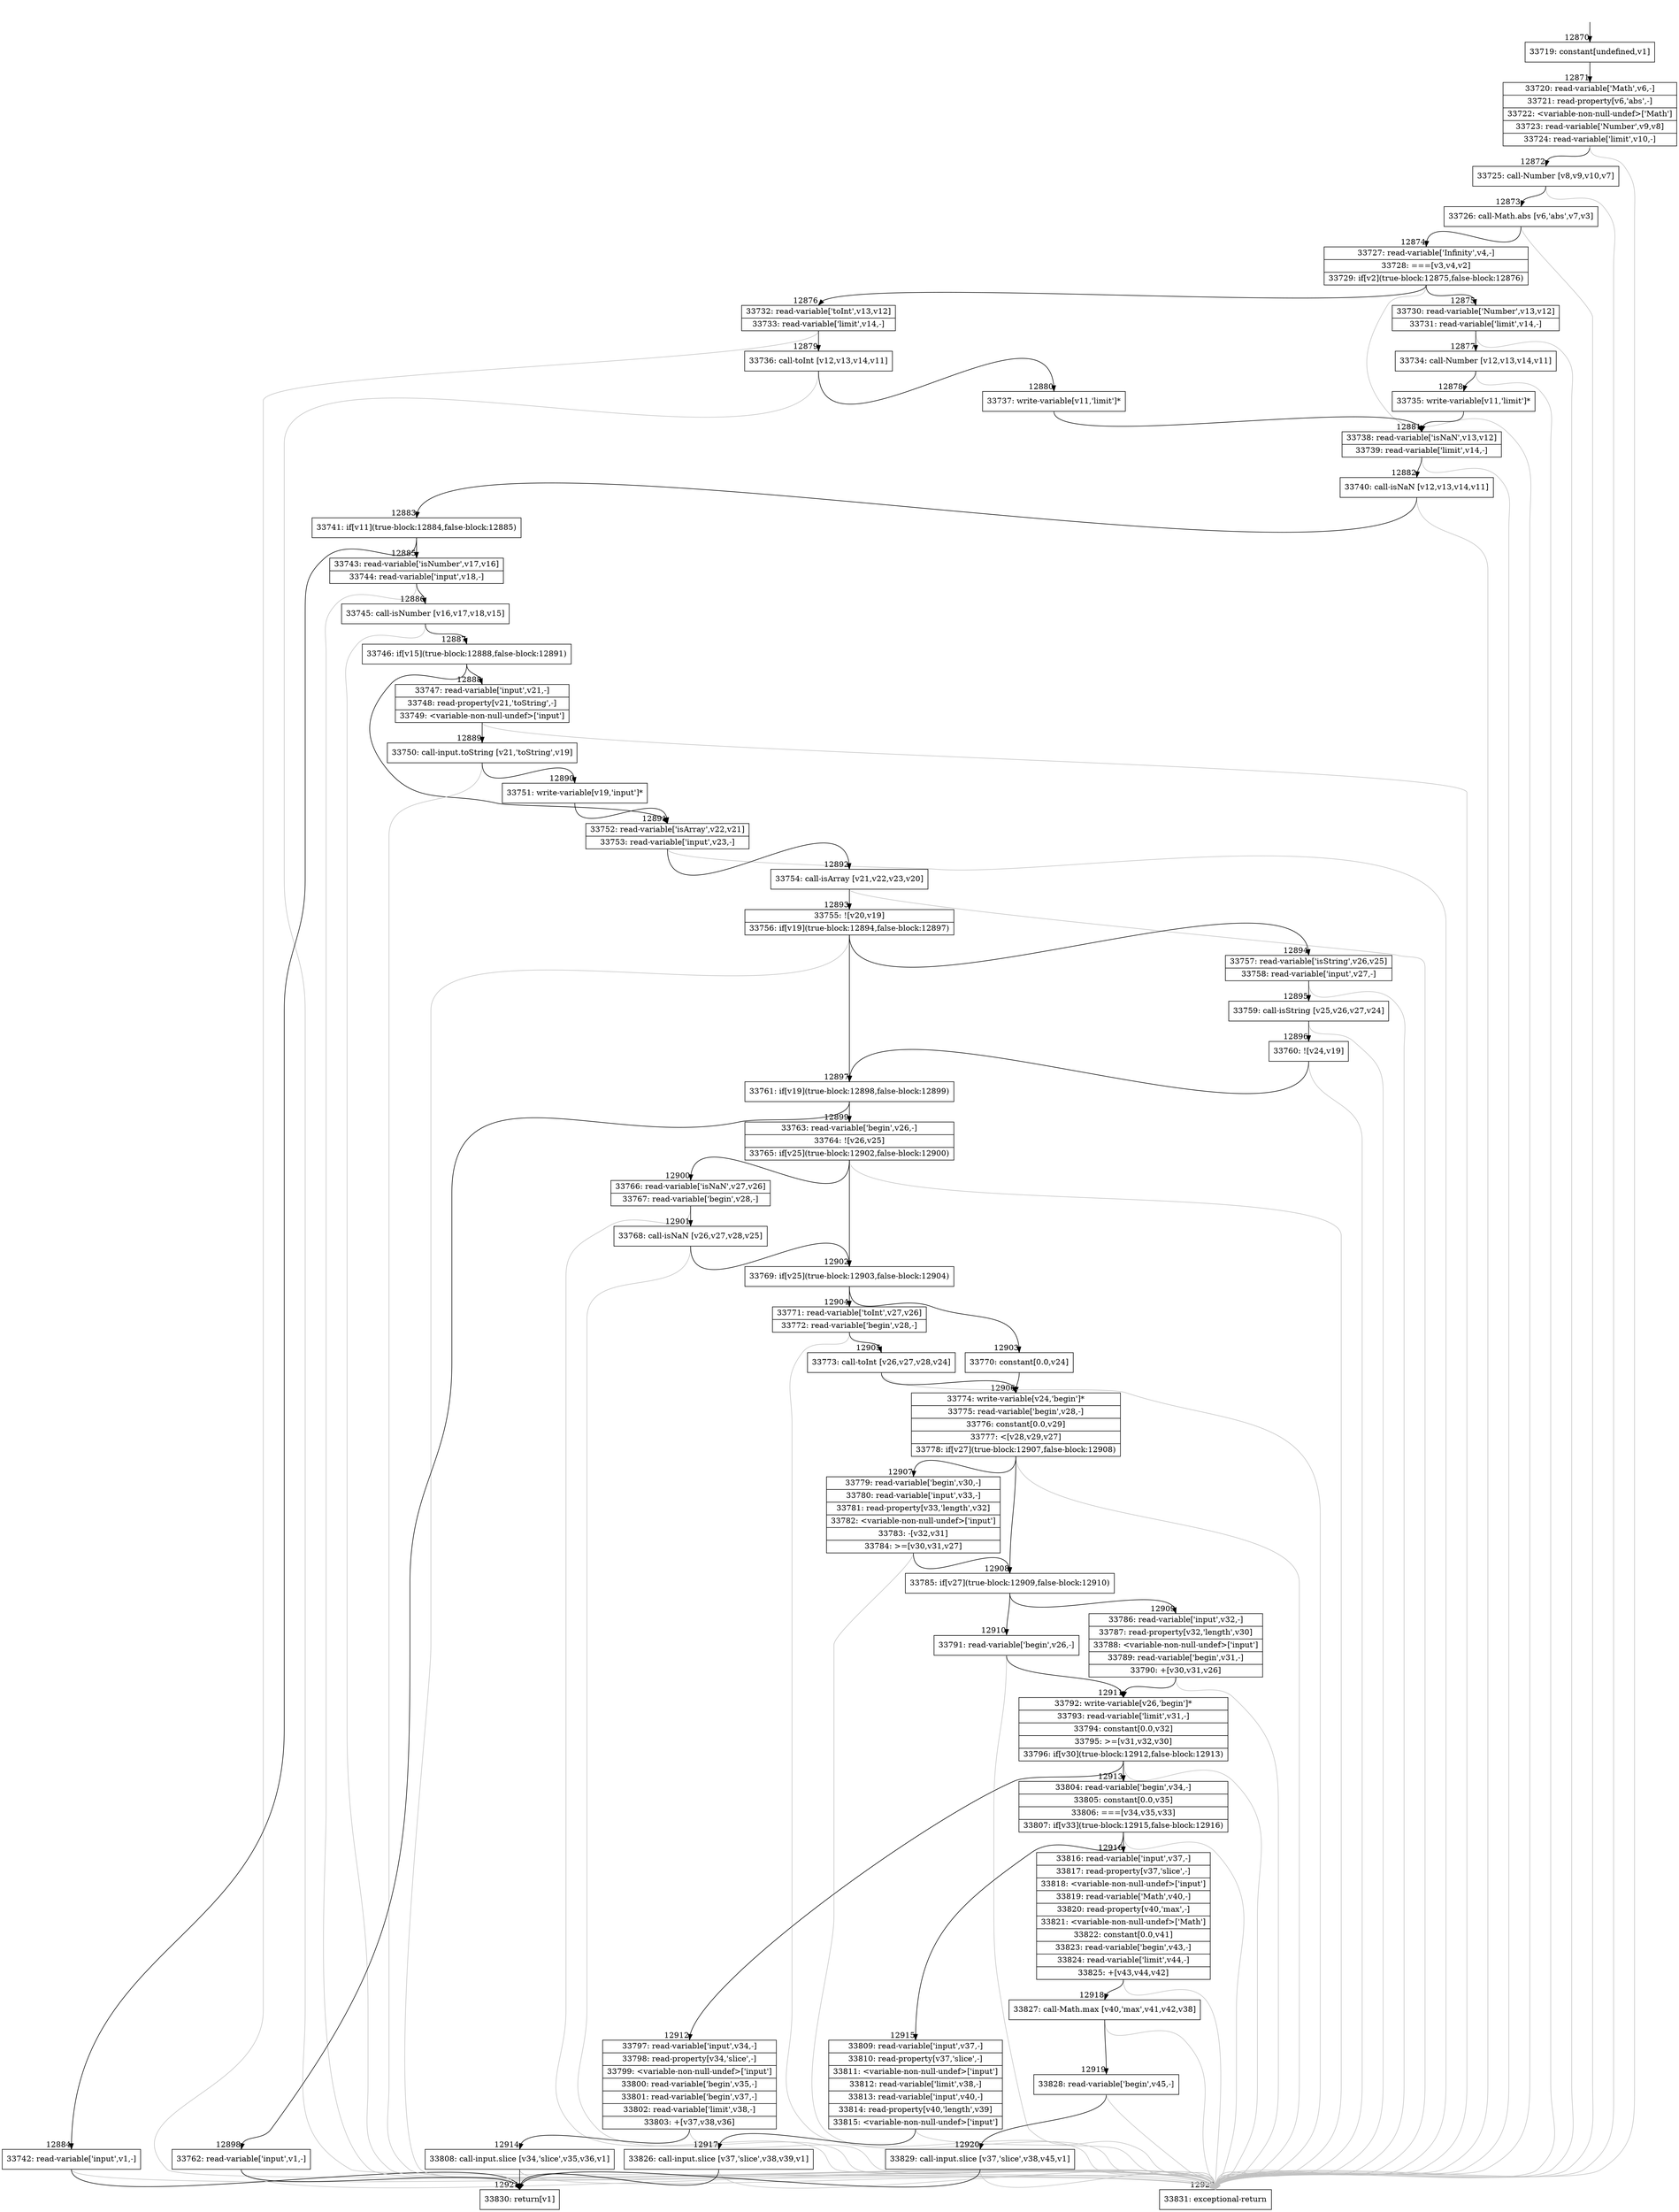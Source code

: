 digraph {
rankdir="TD"
BB_entry991[shape=none,label=""];
BB_entry991 -> BB12870 [tailport=s, headport=n, headlabel="    12870"]
BB12870 [shape=record label="{33719: constant[undefined,v1]}" ] 
BB12870 -> BB12871 [tailport=s, headport=n, headlabel="      12871"]
BB12871 [shape=record label="{33720: read-variable['Math',v6,-]|33721: read-property[v6,'abs',-]|33722: \<variable-non-null-undef\>['Math']|33723: read-variable['Number',v9,v8]|33724: read-variable['limit',v10,-]}" ] 
BB12871 -> BB12872 [tailport=s, headport=n, headlabel="      12872"]
BB12871 -> BB12922 [tailport=s, headport=n, color=gray, headlabel="      12922"]
BB12872 [shape=record label="{33725: call-Number [v8,v9,v10,v7]}" ] 
BB12872 -> BB12873 [tailport=s, headport=n, headlabel="      12873"]
BB12872 -> BB12922 [tailport=s, headport=n, color=gray]
BB12873 [shape=record label="{33726: call-Math.abs [v6,'abs',v7,v3]}" ] 
BB12873 -> BB12874 [tailport=s, headport=n, headlabel="      12874"]
BB12873 -> BB12922 [tailport=s, headport=n, color=gray]
BB12874 [shape=record label="{33727: read-variable['Infinity',v4,-]|33728: ===[v3,v4,v2]|33729: if[v2](true-block:12875,false-block:12876)}" ] 
BB12874 -> BB12875 [tailport=s, headport=n, headlabel="      12875"]
BB12874 -> BB12876 [tailport=s, headport=n, headlabel="      12876"]
BB12874 -> BB12922 [tailport=s, headport=n, color=gray]
BB12875 [shape=record label="{33730: read-variable['Number',v13,v12]|33731: read-variable['limit',v14,-]}" ] 
BB12875 -> BB12877 [tailport=s, headport=n, headlabel="      12877"]
BB12875 -> BB12922 [tailport=s, headport=n, color=gray]
BB12876 [shape=record label="{33732: read-variable['toInt',v13,v12]|33733: read-variable['limit',v14,-]}" ] 
BB12876 -> BB12879 [tailport=s, headport=n, headlabel="      12879"]
BB12876 -> BB12922 [tailport=s, headport=n, color=gray]
BB12877 [shape=record label="{33734: call-Number [v12,v13,v14,v11]}" ] 
BB12877 -> BB12878 [tailport=s, headport=n, headlabel="      12878"]
BB12877 -> BB12922 [tailport=s, headport=n, color=gray]
BB12878 [shape=record label="{33735: write-variable[v11,'limit']*}" ] 
BB12878 -> BB12881 [tailport=s, headport=n, headlabel="      12881"]
BB12879 [shape=record label="{33736: call-toInt [v12,v13,v14,v11]}" ] 
BB12879 -> BB12880 [tailport=s, headport=n, headlabel="      12880"]
BB12879 -> BB12922 [tailport=s, headport=n, color=gray]
BB12880 [shape=record label="{33737: write-variable[v11,'limit']*}" ] 
BB12880 -> BB12881 [tailport=s, headport=n]
BB12881 [shape=record label="{33738: read-variable['isNaN',v13,v12]|33739: read-variable['limit',v14,-]}" ] 
BB12881 -> BB12882 [tailport=s, headport=n, headlabel="      12882"]
BB12881 -> BB12922 [tailport=s, headport=n, color=gray]
BB12882 [shape=record label="{33740: call-isNaN [v12,v13,v14,v11]}" ] 
BB12882 -> BB12883 [tailport=s, headport=n, headlabel="      12883"]
BB12882 -> BB12922 [tailport=s, headport=n, color=gray]
BB12883 [shape=record label="{33741: if[v11](true-block:12884,false-block:12885)}" ] 
BB12883 -> BB12884 [tailport=s, headport=n, headlabel="      12884"]
BB12883 -> BB12885 [tailport=s, headport=n, headlabel="      12885"]
BB12884 [shape=record label="{33742: read-variable['input',v1,-]}" ] 
BB12884 -> BB12921 [tailport=s, headport=n, headlabel="      12921"]
BB12884 -> BB12922 [tailport=s, headport=n, color=gray]
BB12885 [shape=record label="{33743: read-variable['isNumber',v17,v16]|33744: read-variable['input',v18,-]}" ] 
BB12885 -> BB12886 [tailport=s, headport=n, headlabel="      12886"]
BB12885 -> BB12922 [tailport=s, headport=n, color=gray]
BB12886 [shape=record label="{33745: call-isNumber [v16,v17,v18,v15]}" ] 
BB12886 -> BB12887 [tailport=s, headport=n, headlabel="      12887"]
BB12886 -> BB12922 [tailport=s, headport=n, color=gray]
BB12887 [shape=record label="{33746: if[v15](true-block:12888,false-block:12891)}" ] 
BB12887 -> BB12888 [tailport=s, headport=n, headlabel="      12888"]
BB12887 -> BB12891 [tailport=s, headport=n, headlabel="      12891"]
BB12888 [shape=record label="{33747: read-variable['input',v21,-]|33748: read-property[v21,'toString',-]|33749: \<variable-non-null-undef\>['input']}" ] 
BB12888 -> BB12889 [tailport=s, headport=n, headlabel="      12889"]
BB12888 -> BB12922 [tailport=s, headport=n, color=gray]
BB12889 [shape=record label="{33750: call-input.toString [v21,'toString',v19]}" ] 
BB12889 -> BB12890 [tailport=s, headport=n, headlabel="      12890"]
BB12889 -> BB12922 [tailport=s, headport=n, color=gray]
BB12890 [shape=record label="{33751: write-variable[v19,'input']*}" ] 
BB12890 -> BB12891 [tailport=s, headport=n]
BB12891 [shape=record label="{33752: read-variable['isArray',v22,v21]|33753: read-variable['input',v23,-]}" ] 
BB12891 -> BB12892 [tailport=s, headport=n, headlabel="      12892"]
BB12891 -> BB12922 [tailport=s, headport=n, color=gray]
BB12892 [shape=record label="{33754: call-isArray [v21,v22,v23,v20]}" ] 
BB12892 -> BB12893 [tailport=s, headport=n, headlabel="      12893"]
BB12892 -> BB12922 [tailport=s, headport=n, color=gray]
BB12893 [shape=record label="{33755: ![v20,v19]|33756: if[v19](true-block:12894,false-block:12897)}" ] 
BB12893 -> BB12897 [tailport=s, headport=n, headlabel="      12897"]
BB12893 -> BB12894 [tailport=s, headport=n, headlabel="      12894"]
BB12893 -> BB12922 [tailport=s, headport=n, color=gray]
BB12894 [shape=record label="{33757: read-variable['isString',v26,v25]|33758: read-variable['input',v27,-]}" ] 
BB12894 -> BB12895 [tailport=s, headport=n, headlabel="      12895"]
BB12894 -> BB12922 [tailport=s, headport=n, color=gray]
BB12895 [shape=record label="{33759: call-isString [v25,v26,v27,v24]}" ] 
BB12895 -> BB12896 [tailport=s, headport=n, headlabel="      12896"]
BB12895 -> BB12922 [tailport=s, headport=n, color=gray]
BB12896 [shape=record label="{33760: ![v24,v19]}" ] 
BB12896 -> BB12897 [tailport=s, headport=n]
BB12896 -> BB12922 [tailport=s, headport=n, color=gray]
BB12897 [shape=record label="{33761: if[v19](true-block:12898,false-block:12899)}" ] 
BB12897 -> BB12898 [tailport=s, headport=n, headlabel="      12898"]
BB12897 -> BB12899 [tailport=s, headport=n, headlabel="      12899"]
BB12898 [shape=record label="{33762: read-variable['input',v1,-]}" ] 
BB12898 -> BB12921 [tailport=s, headport=n]
BB12898 -> BB12922 [tailport=s, headport=n, color=gray]
BB12899 [shape=record label="{33763: read-variable['begin',v26,-]|33764: ![v26,v25]|33765: if[v25](true-block:12902,false-block:12900)}" ] 
BB12899 -> BB12902 [tailport=s, headport=n, headlabel="      12902"]
BB12899 -> BB12900 [tailport=s, headport=n, headlabel="      12900"]
BB12899 -> BB12922 [tailport=s, headport=n, color=gray]
BB12900 [shape=record label="{33766: read-variable['isNaN',v27,v26]|33767: read-variable['begin',v28,-]}" ] 
BB12900 -> BB12901 [tailport=s, headport=n, headlabel="      12901"]
BB12900 -> BB12922 [tailport=s, headport=n, color=gray]
BB12901 [shape=record label="{33768: call-isNaN [v26,v27,v28,v25]}" ] 
BB12901 -> BB12902 [tailport=s, headport=n]
BB12901 -> BB12922 [tailport=s, headport=n, color=gray]
BB12902 [shape=record label="{33769: if[v25](true-block:12903,false-block:12904)}" ] 
BB12902 -> BB12903 [tailport=s, headport=n, headlabel="      12903"]
BB12902 -> BB12904 [tailport=s, headport=n, headlabel="      12904"]
BB12903 [shape=record label="{33770: constant[0.0,v24]}" ] 
BB12903 -> BB12906 [tailport=s, headport=n, headlabel="      12906"]
BB12904 [shape=record label="{33771: read-variable['toInt',v27,v26]|33772: read-variable['begin',v28,-]}" ] 
BB12904 -> BB12905 [tailport=s, headport=n, headlabel="      12905"]
BB12904 -> BB12922 [tailport=s, headport=n, color=gray]
BB12905 [shape=record label="{33773: call-toInt [v26,v27,v28,v24]}" ] 
BB12905 -> BB12906 [tailport=s, headport=n]
BB12905 -> BB12922 [tailport=s, headport=n, color=gray]
BB12906 [shape=record label="{33774: write-variable[v24,'begin']*|33775: read-variable['begin',v28,-]|33776: constant[0.0,v29]|33777: \<[v28,v29,v27]|33778: if[v27](true-block:12907,false-block:12908)}" ] 
BB12906 -> BB12908 [tailport=s, headport=n, headlabel="      12908"]
BB12906 -> BB12907 [tailport=s, headport=n, headlabel="      12907"]
BB12906 -> BB12922 [tailport=s, headport=n, color=gray]
BB12907 [shape=record label="{33779: read-variable['begin',v30,-]|33780: read-variable['input',v33,-]|33781: read-property[v33,'length',v32]|33782: \<variable-non-null-undef\>['input']|33783: -[v32,v31]|33784: \>=[v30,v31,v27]}" ] 
BB12907 -> BB12908 [tailport=s, headport=n]
BB12907 -> BB12922 [tailport=s, headport=n, color=gray]
BB12908 [shape=record label="{33785: if[v27](true-block:12909,false-block:12910)}" ] 
BB12908 -> BB12909 [tailport=s, headport=n, headlabel="      12909"]
BB12908 -> BB12910 [tailport=s, headport=n, headlabel="      12910"]
BB12909 [shape=record label="{33786: read-variable['input',v32,-]|33787: read-property[v32,'length',v30]|33788: \<variable-non-null-undef\>['input']|33789: read-variable['begin',v31,-]|33790: +[v30,v31,v26]}" ] 
BB12909 -> BB12911 [tailport=s, headport=n, headlabel="      12911"]
BB12909 -> BB12922 [tailport=s, headport=n, color=gray]
BB12910 [shape=record label="{33791: read-variable['begin',v26,-]}" ] 
BB12910 -> BB12911 [tailport=s, headport=n]
BB12910 -> BB12922 [tailport=s, headport=n, color=gray]
BB12911 [shape=record label="{33792: write-variable[v26,'begin']*|33793: read-variable['limit',v31,-]|33794: constant[0.0,v32]|33795: \>=[v31,v32,v30]|33796: if[v30](true-block:12912,false-block:12913)}" ] 
BB12911 -> BB12912 [tailport=s, headport=n, headlabel="      12912"]
BB12911 -> BB12913 [tailport=s, headport=n, headlabel="      12913"]
BB12911 -> BB12922 [tailport=s, headport=n, color=gray]
BB12912 [shape=record label="{33797: read-variable['input',v34,-]|33798: read-property[v34,'slice',-]|33799: \<variable-non-null-undef\>['input']|33800: read-variable['begin',v35,-]|33801: read-variable['begin',v37,-]|33802: read-variable['limit',v38,-]|33803: +[v37,v38,v36]}" ] 
BB12912 -> BB12914 [tailport=s, headport=n, headlabel="      12914"]
BB12912 -> BB12922 [tailport=s, headport=n, color=gray]
BB12913 [shape=record label="{33804: read-variable['begin',v34,-]|33805: constant[0.0,v35]|33806: ===[v34,v35,v33]|33807: if[v33](true-block:12915,false-block:12916)}" ] 
BB12913 -> BB12915 [tailport=s, headport=n, headlabel="      12915"]
BB12913 -> BB12916 [tailport=s, headport=n, headlabel="      12916"]
BB12913 -> BB12922 [tailport=s, headport=n, color=gray]
BB12914 [shape=record label="{33808: call-input.slice [v34,'slice',v35,v36,v1]}" ] 
BB12914 -> BB12921 [tailport=s, headport=n]
BB12914 -> BB12922 [tailport=s, headport=n, color=gray]
BB12915 [shape=record label="{33809: read-variable['input',v37,-]|33810: read-property[v37,'slice',-]|33811: \<variable-non-null-undef\>['input']|33812: read-variable['limit',v38,-]|33813: read-variable['input',v40,-]|33814: read-property[v40,'length',v39]|33815: \<variable-non-null-undef\>['input']}" ] 
BB12915 -> BB12917 [tailport=s, headport=n, headlabel="      12917"]
BB12915 -> BB12922 [tailport=s, headport=n, color=gray]
BB12916 [shape=record label="{33816: read-variable['input',v37,-]|33817: read-property[v37,'slice',-]|33818: \<variable-non-null-undef\>['input']|33819: read-variable['Math',v40,-]|33820: read-property[v40,'max',-]|33821: \<variable-non-null-undef\>['Math']|33822: constant[0.0,v41]|33823: read-variable['begin',v43,-]|33824: read-variable['limit',v44,-]|33825: +[v43,v44,v42]}" ] 
BB12916 -> BB12918 [tailport=s, headport=n, headlabel="      12918"]
BB12916 -> BB12922 [tailport=s, headport=n, color=gray]
BB12917 [shape=record label="{33826: call-input.slice [v37,'slice',v38,v39,v1]}" ] 
BB12917 -> BB12921 [tailport=s, headport=n]
BB12917 -> BB12922 [tailport=s, headport=n, color=gray]
BB12918 [shape=record label="{33827: call-Math.max [v40,'max',v41,v42,v38]}" ] 
BB12918 -> BB12919 [tailport=s, headport=n, headlabel="      12919"]
BB12918 -> BB12922 [tailport=s, headport=n, color=gray]
BB12919 [shape=record label="{33828: read-variable['begin',v45,-]}" ] 
BB12919 -> BB12920 [tailport=s, headport=n, headlabel="      12920"]
BB12919 -> BB12922 [tailport=s, headport=n, color=gray]
BB12920 [shape=record label="{33829: call-input.slice [v37,'slice',v38,v45,v1]}" ] 
BB12920 -> BB12921 [tailport=s, headport=n]
BB12920 -> BB12922 [tailport=s, headport=n, color=gray]
BB12921 [shape=record label="{33830: return[v1]}" ] 
BB12922 [shape=record label="{33831: exceptional-return}" ] 
//#$~ 19073
}
